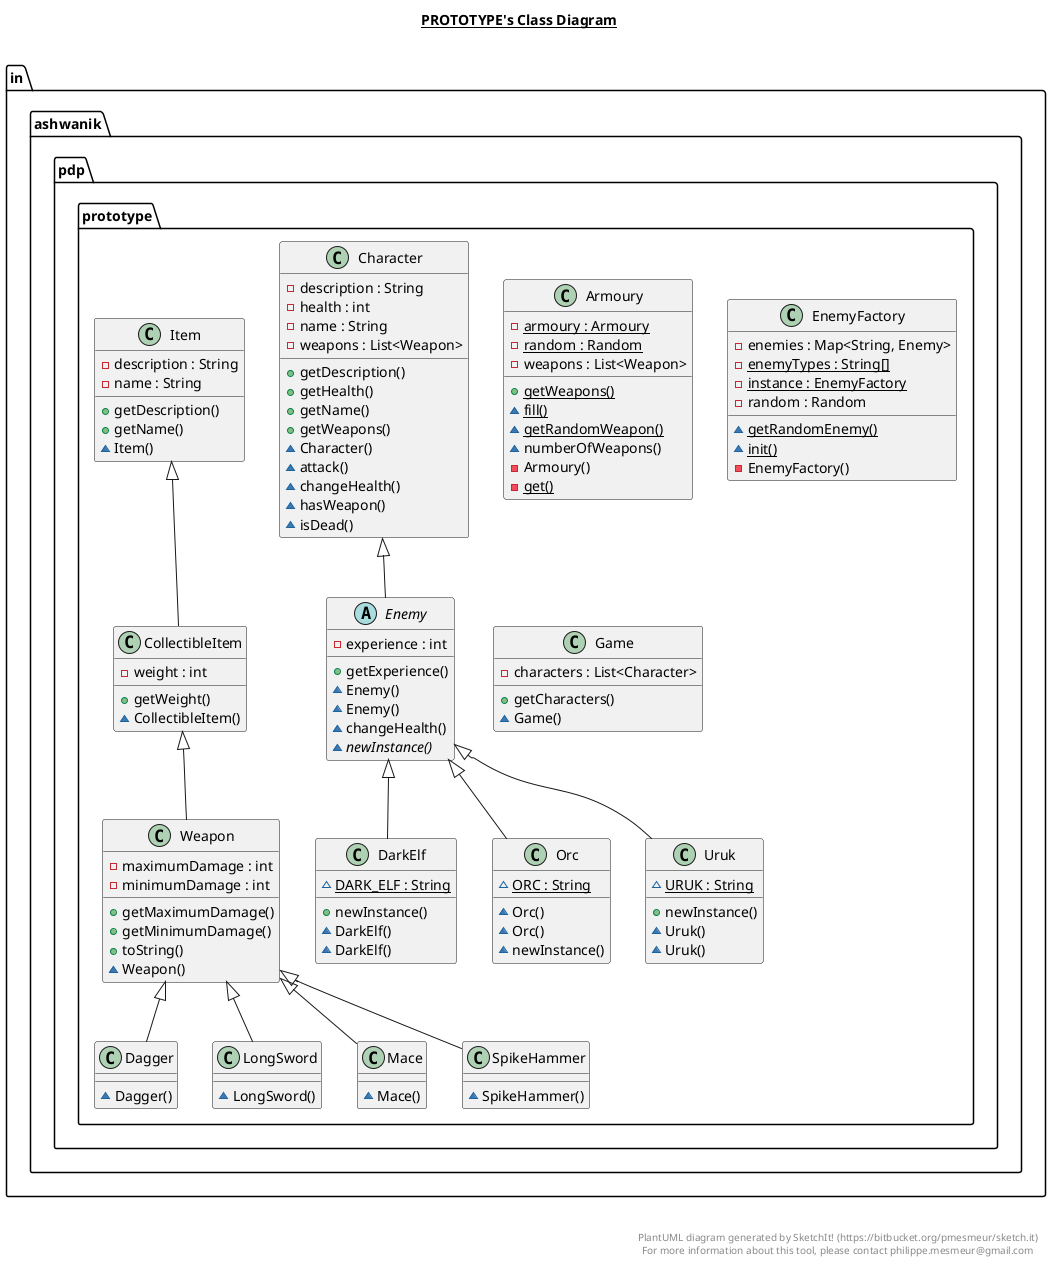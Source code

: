 @startuml

title __PROTOTYPE's Class Diagram__\n

  namespace in.ashwanik.pdp.prototype {
    class in.ashwanik.pdp.prototype.Armoury {
        {static} - armoury : Armoury
        {static} - random : Random
        - weapons : List<Weapon>
        {static} + getWeapons()
        {static} ~ fill()
        {static} ~ getRandomWeapon()
        ~ numberOfWeapons()
        - Armoury()
        {static} - get()
    }
  }
  

  namespace in.ashwanik.pdp.prototype {
    class in.ashwanik.pdp.prototype.Character {
        - description : String
        - health : int
        - name : String
        - weapons : List<Weapon>
        + getDescription()
        + getHealth()
        + getName()
        + getWeapons()
        ~ Character()
        ~ attack()
        ~ changeHealth()
        ~ hasWeapon()
        ~ isDead()
    }
  }
  

  namespace in.ashwanik.pdp.prototype {
    class in.ashwanik.pdp.prototype.CollectibleItem {
        - weight : int
        + getWeight()
        ~ CollectibleItem()
    }
  }
  

  namespace in.ashwanik.pdp.prototype {
    class in.ashwanik.pdp.prototype.Dagger {
        ~ Dagger()
    }
  }
  

  namespace in.ashwanik.pdp.prototype {
    class in.ashwanik.pdp.prototype.DarkElf {
        {static} ~ DARK_ELF : String
        + newInstance()
        ~ DarkElf()
        ~ DarkElf()
    }
  }
  

  namespace in.ashwanik.pdp.prototype {
    abstract class in.ashwanik.pdp.prototype.Enemy {
        - experience : int
        + getExperience()
        ~ Enemy()
        ~ Enemy()
        ~ changeHealth()
        {abstract} ~ newInstance()
    }
  }
  

  namespace in.ashwanik.pdp.prototype {
    class in.ashwanik.pdp.prototype.EnemyFactory {
        - enemies : Map<String, Enemy>
        {static} - enemyTypes : String[]
        {static} - instance : EnemyFactory
        - random : Random
        {static} ~ getRandomEnemy()
        {static} ~ init()
        - EnemyFactory()
    }
  }
  

  namespace in.ashwanik.pdp.prototype {
    class in.ashwanik.pdp.prototype.Game {
        - characters : List<Character>
        + getCharacters()
        ~ Game()
    }
  }
  

  namespace in.ashwanik.pdp.prototype {
    class in.ashwanik.pdp.prototype.Item {
        - description : String
        - name : String
        + getDescription()
        + getName()
        ~ Item()
    }
  }
  

  namespace in.ashwanik.pdp.prototype {
    class in.ashwanik.pdp.prototype.LongSword {
        ~ LongSword()
    }
  }
  

  namespace in.ashwanik.pdp.prototype {
    class in.ashwanik.pdp.prototype.Mace {
        ~ Mace()
    }
  }
  

  namespace in.ashwanik.pdp.prototype {
    class in.ashwanik.pdp.prototype.Orc {
        {static} ~ ORC : String
        ~ Orc()
        ~ Orc()
        ~ newInstance()
    }
  }
  

  namespace in.ashwanik.pdp.prototype {
    class in.ashwanik.pdp.prototype.SpikeHammer {
        ~ SpikeHammer()
    }
  }
  

  namespace in.ashwanik.pdp.prototype {
    class in.ashwanik.pdp.prototype.Uruk {
        {static} ~ URUK : String
        + newInstance()
        ~ Uruk()
        ~ Uruk()
    }
  }
  

  namespace in.ashwanik.pdp.prototype {
    class in.ashwanik.pdp.prototype.Weapon {
        - maximumDamage : int
        - minimumDamage : int
        + getMaximumDamage()
        + getMinimumDamage()
        + toString()
        ~ Weapon()
    }
  }
  

  in.ashwanik.pdp.prototype.CollectibleItem -up-|> in.ashwanik.pdp.prototype.Item
  in.ashwanik.pdp.prototype.Dagger -up-|> in.ashwanik.pdp.prototype.Weapon
  in.ashwanik.pdp.prototype.DarkElf -up-|> in.ashwanik.pdp.prototype.Enemy
  in.ashwanik.pdp.prototype.Enemy -up-|> in.ashwanik.pdp.prototype.Character
  in.ashwanik.pdp.prototype.LongSword -up-|> in.ashwanik.pdp.prototype.Weapon
  in.ashwanik.pdp.prototype.Mace -up-|> in.ashwanik.pdp.prototype.Weapon
  in.ashwanik.pdp.prototype.Orc -up-|> in.ashwanik.pdp.prototype.Enemy
  in.ashwanik.pdp.prototype.SpikeHammer -up-|> in.ashwanik.pdp.prototype.Weapon
  in.ashwanik.pdp.prototype.Uruk -up-|> in.ashwanik.pdp.prototype.Enemy
  in.ashwanik.pdp.prototype.Weapon -up-|> in.ashwanik.pdp.prototype.CollectibleItem


right footer


PlantUML diagram generated by SketchIt! (https://bitbucket.org/pmesmeur/sketch.it)
For more information about this tool, please contact philippe.mesmeur@gmail.com
endfooter

@enduml
